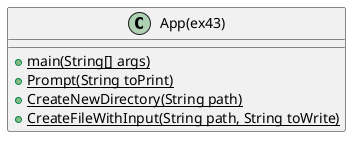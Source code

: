 @startuml
'https://plantuml.com/class-diagram

class App(ex43)
{
    {static} +main(String[] args)
    {static} +Prompt(String toPrint)
    {static} +CreateNewDirectory(String path)
    {static} +CreateFileWithInput(String path, String toWrite)
}

@enduml